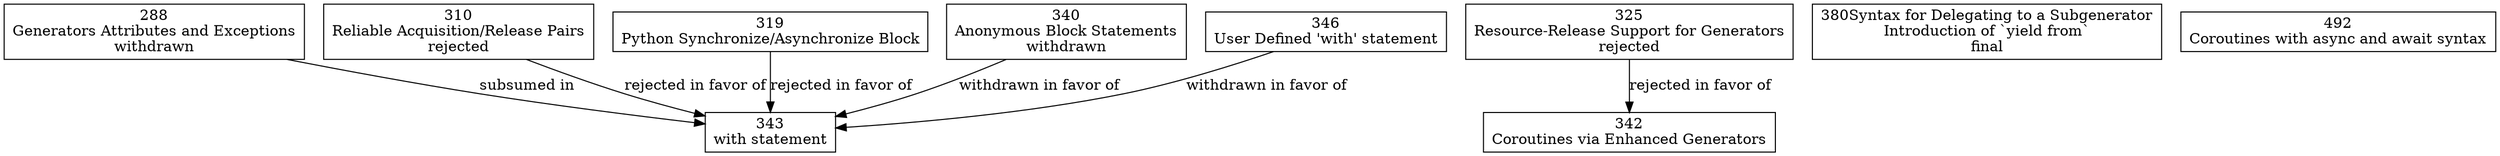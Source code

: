 digraph {

  node [shape=box]

  p288 [ label = "288\nGenerators Attributes and Exceptions\nwithdrawn" ]
  p310 [ label = "310\nReliable Acquisition/Release Pairs\nrejected"]
  p319 [ label = "319\nPython Synchronize/Asynchronize Block"]
  p325 [ label = "325\nResource-Release Support for Generators\nrejected"]
  p340 [ label = "340\nAnonymous Block Statements\nwithdrawn" ]
  p342 [ label = "342\nCoroutines via Enhanced Generators" ]
  p343 [ label = "343\nwith statement" ]
  p346 [ label = "346\nUser Defined 'with' statement" ]
  p380 [ label = "380\Syntax for Delegating to a Subgenerator\nIntroduction of `yield from`\nfinal" ]
  p492 [ label = "492\nCoroutines with async and await syntax" ]

  p310 -> p343 [label = "rejected in favor of" ]
  p319 -> p343 [label = "rejected in favor of" ]
  p325 -> p342 [label = "rejected in favor of" ]
  p340 -> p343 [label = "withdrawn in favor of" ]
  p346 -> p343 [label = "withdrawn in favor of" ]
  p288 -> p343 [label = "subsumed in" ]

}
